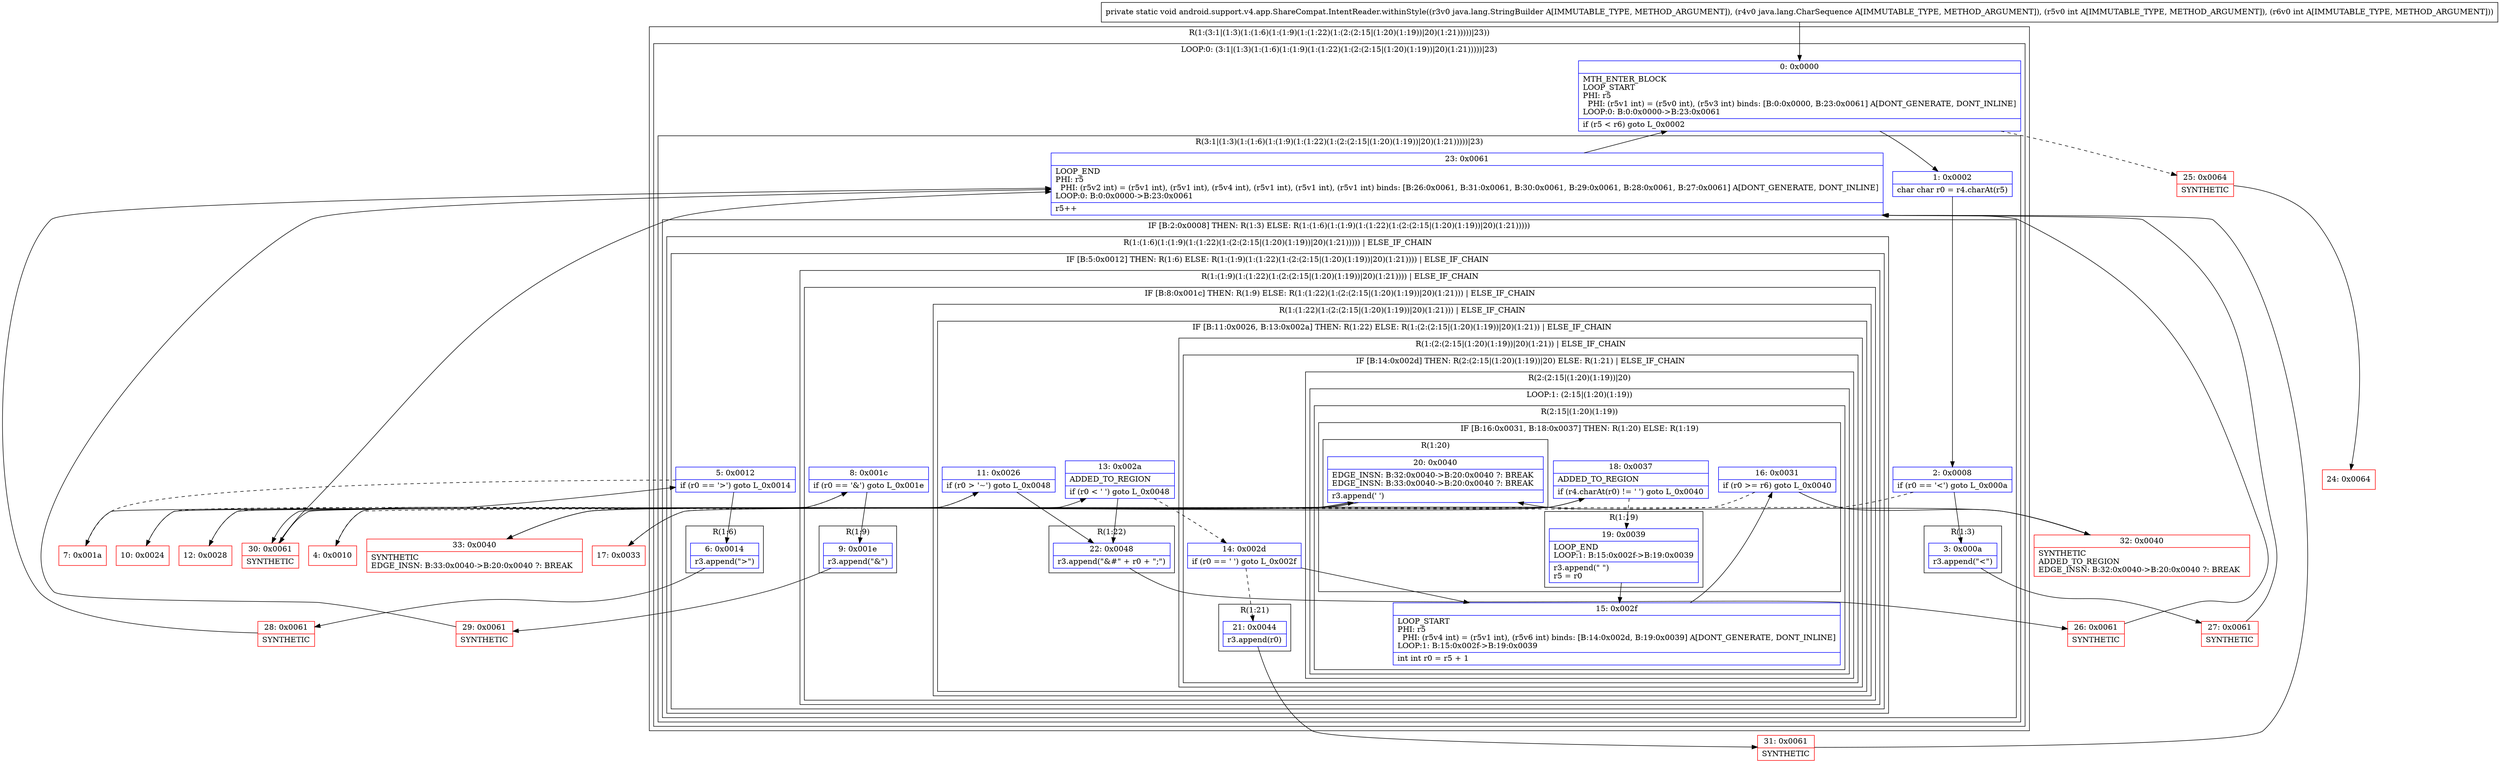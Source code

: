 digraph "CFG forandroid.support.v4.app.ShareCompat.IntentReader.withinStyle(Ljava\/lang\/StringBuilder;Ljava\/lang\/CharSequence;II)V" {
subgraph cluster_Region_591900134 {
label = "R(1:(3:1|(1:3)(1:(1:6)(1:(1:9)(1:(1:22)(1:(2:(2:15|(1:20)(1:19))|20)(1:21)))))|23))";
node [shape=record,color=blue];
subgraph cluster_LoopRegion_1850811886 {
label = "LOOP:0: (3:1|(1:3)(1:(1:6)(1:(1:9)(1:(1:22)(1:(2:(2:15|(1:20)(1:19))|20)(1:21)))))|23)";
node [shape=record,color=blue];
Node_0 [shape=record,label="{0\:\ 0x0000|MTH_ENTER_BLOCK\lLOOP_START\lPHI: r5 \l  PHI: (r5v1 int) = (r5v0 int), (r5v3 int) binds: [B:0:0x0000, B:23:0x0061] A[DONT_GENERATE, DONT_INLINE]\lLOOP:0: B:0:0x0000\-\>B:23:0x0061\l|if (r5 \< r6) goto L_0x0002\l}"];
subgraph cluster_Region_829797115 {
label = "R(3:1|(1:3)(1:(1:6)(1:(1:9)(1:(1:22)(1:(2:(2:15|(1:20)(1:19))|20)(1:21)))))|23)";
node [shape=record,color=blue];
Node_1 [shape=record,label="{1\:\ 0x0002|char char r0 = r4.charAt(r5)\l}"];
subgraph cluster_IfRegion_1336793882 {
label = "IF [B:2:0x0008] THEN: R(1:3) ELSE: R(1:(1:6)(1:(1:9)(1:(1:22)(1:(2:(2:15|(1:20)(1:19))|20)(1:21)))))";
node [shape=record,color=blue];
Node_2 [shape=record,label="{2\:\ 0x0008|if (r0 == '\<') goto L_0x000a\l}"];
subgraph cluster_Region_264327963 {
label = "R(1:3)";
node [shape=record,color=blue];
Node_3 [shape=record,label="{3\:\ 0x000a|r3.append(\"&lt;\")\l}"];
}
subgraph cluster_Region_1605869835 {
label = "R(1:(1:6)(1:(1:9)(1:(1:22)(1:(2:(2:15|(1:20)(1:19))|20)(1:21))))) | ELSE_IF_CHAIN\l";
node [shape=record,color=blue];
subgraph cluster_IfRegion_2144424178 {
label = "IF [B:5:0x0012] THEN: R(1:6) ELSE: R(1:(1:9)(1:(1:22)(1:(2:(2:15|(1:20)(1:19))|20)(1:21)))) | ELSE_IF_CHAIN\l";
node [shape=record,color=blue];
Node_5 [shape=record,label="{5\:\ 0x0012|if (r0 == '\>') goto L_0x0014\l}"];
subgraph cluster_Region_1090592646 {
label = "R(1:6)";
node [shape=record,color=blue];
Node_6 [shape=record,label="{6\:\ 0x0014|r3.append(\"&gt;\")\l}"];
}
subgraph cluster_Region_639118365 {
label = "R(1:(1:9)(1:(1:22)(1:(2:(2:15|(1:20)(1:19))|20)(1:21)))) | ELSE_IF_CHAIN\l";
node [shape=record,color=blue];
subgraph cluster_IfRegion_659150180 {
label = "IF [B:8:0x001c] THEN: R(1:9) ELSE: R(1:(1:22)(1:(2:(2:15|(1:20)(1:19))|20)(1:21))) | ELSE_IF_CHAIN\l";
node [shape=record,color=blue];
Node_8 [shape=record,label="{8\:\ 0x001c|if (r0 == '&') goto L_0x001e\l}"];
subgraph cluster_Region_591718990 {
label = "R(1:9)";
node [shape=record,color=blue];
Node_9 [shape=record,label="{9\:\ 0x001e|r3.append(\"&amp;\")\l}"];
}
subgraph cluster_Region_1092204756 {
label = "R(1:(1:22)(1:(2:(2:15|(1:20)(1:19))|20)(1:21))) | ELSE_IF_CHAIN\l";
node [shape=record,color=blue];
subgraph cluster_IfRegion_993483036 {
label = "IF [B:11:0x0026, B:13:0x002a] THEN: R(1:22) ELSE: R(1:(2:(2:15|(1:20)(1:19))|20)(1:21)) | ELSE_IF_CHAIN\l";
node [shape=record,color=blue];
Node_11 [shape=record,label="{11\:\ 0x0026|if (r0 \> '~') goto L_0x0048\l}"];
Node_13 [shape=record,label="{13\:\ 0x002a|ADDED_TO_REGION\l|if (r0 \< ' ') goto L_0x0048\l}"];
subgraph cluster_Region_442708075 {
label = "R(1:22)";
node [shape=record,color=blue];
Node_22 [shape=record,label="{22\:\ 0x0048|r3.append(\"&#\" + r0 + \";\")\l}"];
}
subgraph cluster_Region_137192030 {
label = "R(1:(2:(2:15|(1:20)(1:19))|20)(1:21)) | ELSE_IF_CHAIN\l";
node [shape=record,color=blue];
subgraph cluster_IfRegion_1866511637 {
label = "IF [B:14:0x002d] THEN: R(2:(2:15|(1:20)(1:19))|20) ELSE: R(1:21) | ELSE_IF_CHAIN\l";
node [shape=record,color=blue];
Node_14 [shape=record,label="{14\:\ 0x002d|if (r0 == ' ') goto L_0x002f\l}"];
subgraph cluster_Region_1865600898 {
label = "R(2:(2:15|(1:20)(1:19))|20)";
node [shape=record,color=blue];
subgraph cluster_LoopRegion_1805672112 {
label = "LOOP:1: (2:15|(1:20)(1:19))";
node [shape=record,color=blue];
subgraph cluster_Region_120973584 {
label = "R(2:15|(1:20)(1:19))";
node [shape=record,color=blue];
Node_15 [shape=record,label="{15\:\ 0x002f|LOOP_START\lPHI: r5 \l  PHI: (r5v4 int) = (r5v1 int), (r5v6 int) binds: [B:14:0x002d, B:19:0x0039] A[DONT_GENERATE, DONT_INLINE]\lLOOP:1: B:15:0x002f\-\>B:19:0x0039\l|int int r0 = r5 + 1\l}"];
subgraph cluster_IfRegion_72774133 {
label = "IF [B:16:0x0031, B:18:0x0037] THEN: R(1:20) ELSE: R(1:19)";
node [shape=record,color=blue];
Node_16 [shape=record,label="{16\:\ 0x0031|if (r0 \>= r6) goto L_0x0040\l}"];
Node_18 [shape=record,label="{18\:\ 0x0037|ADDED_TO_REGION\l|if (r4.charAt(r0) != ' ') goto L_0x0040\l}"];
subgraph cluster_Region_1744016392 {
label = "R(1:20)";
node [shape=record,color=blue];
Node_20 [shape=record,label="{20\:\ 0x0040|EDGE_INSN: B:32:0x0040\-\>B:20:0x0040 ?: BREAK  \lEDGE_INSN: B:33:0x0040\-\>B:20:0x0040 ?: BREAK  \l|r3.append(' ')\l}"];
}
subgraph cluster_Region_1851032695 {
label = "R(1:19)";
node [shape=record,color=blue];
Node_19 [shape=record,label="{19\:\ 0x0039|LOOP_END\lLOOP:1: B:15:0x002f\-\>B:19:0x0039\l|r3.append(\"&nbsp;\")\lr5 = r0\l}"];
}
}
}
}
Node_20 [shape=record,label="{20\:\ 0x0040|EDGE_INSN: B:32:0x0040\-\>B:20:0x0040 ?: BREAK  \lEDGE_INSN: B:33:0x0040\-\>B:20:0x0040 ?: BREAK  \l|r3.append(' ')\l}"];
}
subgraph cluster_Region_114016108 {
label = "R(1:21)";
node [shape=record,color=blue];
Node_21 [shape=record,label="{21\:\ 0x0044|r3.append(r0)\l}"];
}
}
}
}
}
}
}
}
}
}
Node_23 [shape=record,label="{23\:\ 0x0061|LOOP_END\lPHI: r5 \l  PHI: (r5v2 int) = (r5v1 int), (r5v1 int), (r5v4 int), (r5v1 int), (r5v1 int), (r5v1 int) binds: [B:26:0x0061, B:31:0x0061, B:30:0x0061, B:29:0x0061, B:28:0x0061, B:27:0x0061] A[DONT_GENERATE, DONT_INLINE]\lLOOP:0: B:0:0x0000\-\>B:23:0x0061\l|r5++\l}"];
}
}
}
Node_4 [shape=record,color=red,label="{4\:\ 0x0010}"];
Node_7 [shape=record,color=red,label="{7\:\ 0x001a}"];
Node_10 [shape=record,color=red,label="{10\:\ 0x0024}"];
Node_12 [shape=record,color=red,label="{12\:\ 0x0028}"];
Node_17 [shape=record,color=red,label="{17\:\ 0x0033}"];
Node_24 [shape=record,color=red,label="{24\:\ 0x0064}"];
Node_25 [shape=record,color=red,label="{25\:\ 0x0064|SYNTHETIC\l}"];
Node_26 [shape=record,color=red,label="{26\:\ 0x0061|SYNTHETIC\l}"];
Node_27 [shape=record,color=red,label="{27\:\ 0x0061|SYNTHETIC\l}"];
Node_28 [shape=record,color=red,label="{28\:\ 0x0061|SYNTHETIC\l}"];
Node_29 [shape=record,color=red,label="{29\:\ 0x0061|SYNTHETIC\l}"];
Node_30 [shape=record,color=red,label="{30\:\ 0x0061|SYNTHETIC\l}"];
Node_31 [shape=record,color=red,label="{31\:\ 0x0061|SYNTHETIC\l}"];
Node_32 [shape=record,color=red,label="{32\:\ 0x0040|SYNTHETIC\lADDED_TO_REGION\lEDGE_INSN: B:32:0x0040\-\>B:20:0x0040 ?: BREAK  \l}"];
Node_33 [shape=record,color=red,label="{33\:\ 0x0040|SYNTHETIC\lEDGE_INSN: B:33:0x0040\-\>B:20:0x0040 ?: BREAK  \l}"];
MethodNode[shape=record,label="{private static void android.support.v4.app.ShareCompat.IntentReader.withinStyle((r3v0 java.lang.StringBuilder A[IMMUTABLE_TYPE, METHOD_ARGUMENT]), (r4v0 java.lang.CharSequence A[IMMUTABLE_TYPE, METHOD_ARGUMENT]), (r5v0 int A[IMMUTABLE_TYPE, METHOD_ARGUMENT]), (r6v0 int A[IMMUTABLE_TYPE, METHOD_ARGUMENT])) }"];
MethodNode -> Node_0;
Node_0 -> Node_1;
Node_0 -> Node_25[style=dashed];
Node_1 -> Node_2;
Node_2 -> Node_3;
Node_2 -> Node_4[style=dashed];
Node_3 -> Node_27;
Node_5 -> Node_6;
Node_5 -> Node_7[style=dashed];
Node_6 -> Node_28;
Node_8 -> Node_9;
Node_8 -> Node_10[style=dashed];
Node_9 -> Node_29;
Node_11 -> Node_12[style=dashed];
Node_11 -> Node_22;
Node_13 -> Node_14[style=dashed];
Node_13 -> Node_22;
Node_22 -> Node_26;
Node_14 -> Node_15;
Node_14 -> Node_21[style=dashed];
Node_15 -> Node_16;
Node_16 -> Node_17[style=dashed];
Node_16 -> Node_32;
Node_18 -> Node_19[style=dashed];
Node_18 -> Node_33;
Node_20 -> Node_30;
Node_19 -> Node_15;
Node_20 -> Node_30;
Node_21 -> Node_31;
Node_23 -> Node_0;
Node_4 -> Node_5;
Node_7 -> Node_8;
Node_10 -> Node_11;
Node_12 -> Node_13;
Node_17 -> Node_18;
Node_25 -> Node_24;
Node_26 -> Node_23;
Node_27 -> Node_23;
Node_28 -> Node_23;
Node_29 -> Node_23;
Node_30 -> Node_23;
Node_31 -> Node_23;
Node_32 -> Node_20;
Node_33 -> Node_20;
}

